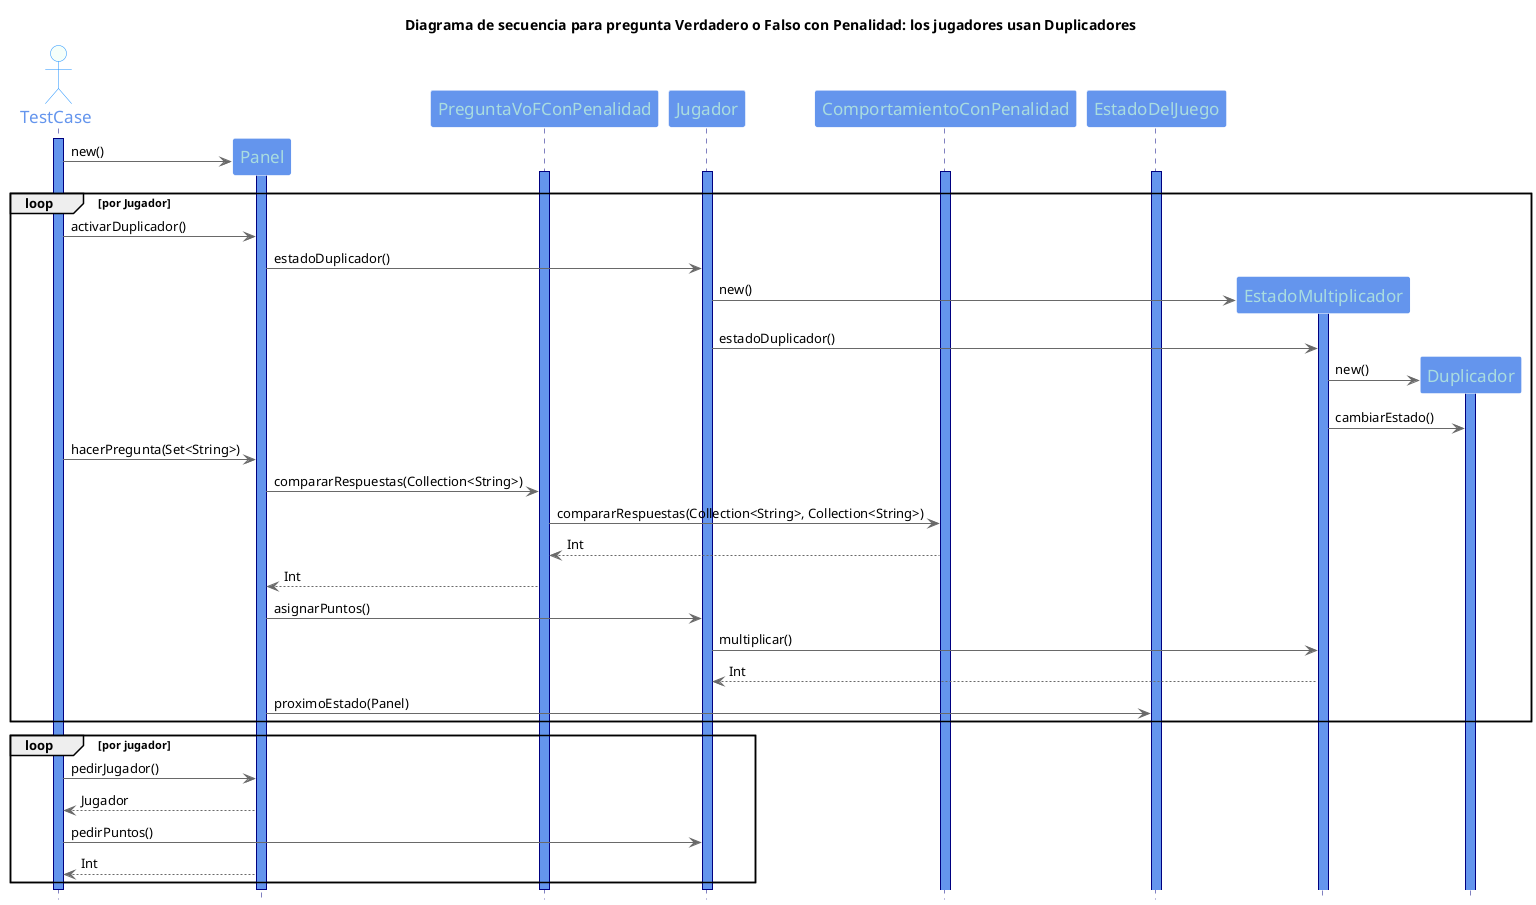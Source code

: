 @startuml

title Diagrama de secuencia para pregunta Verdadero o Falso con Penalidad: los jugadores usan Duplicadores

hide footbox
skinparam backgroundColor white

skinparam sequence {
ArrowColor DimGray
ActorBorderColor DodgerBlue
LifeLineBorderColor Navy
LifeLineBackgroundColor CornflowerBlue
ParticipantBorderColor LighSlateGray
ParticipantBackgroundColor CornflowerBlue
ParticipantFontName Impact
ParticipantFontSize 17
ParticipantFontColor #A9DCDF
ActorBackgroundColor mintCream
ActorFontColor CornflowerBlue
ActorFontSize 17
ActorFontName Aapex
}

actor TestCase
activate TestCase

create Panel
TestCase -> Panel : new()
activate Panel

Participant PreguntaVoFConPenalidad
activate PreguntaVoFConPenalidad
Participant Jugador
activate Jugador
Participant ComportamientoConPenalidad
activate ComportamientoConPenalidad
Participant EstadoDelJuego
activate EstadoDelJuego

loop por Jugador
TestCase -> Panel: activarDuplicador()
Panel -> Jugador: estadoDuplicador()
create EstadoMultiplicador
Jugador -> EstadoMultiplicador: new()
activate EstadoMultiplicador
Jugador -> EstadoMultiplicador: estadoDuplicador()
create Duplicador
EstadoMultiplicador -> Duplicador: new()
activate Duplicador
EstadoMultiplicador -> Duplicador: cambiarEstado()


TestCase -> Panel: hacerPregunta(Set<String>)
Panel -> PreguntaVoFConPenalidad: compararRespuestas(Collection<String>)
PreguntaVoFConPenalidad -> ComportamientoConPenalidad: compararRespuestas(Collection<String>, Collection<String>)
ComportamientoConPenalidad --> PreguntaVoFConPenalidad: Int
PreguntaVoFConPenalidad --> Panel: Int
Panel -> Jugador: asignarPuntos()
Jugador -> EstadoMultiplicador: multiplicar()
EstadoMultiplicador --> Jugador: Int
Panel -> EstadoDelJuego: proximoEstado(Panel)
end loop

loop por jugador
TestCase -> Panel: pedirJugador()
Panel --> TestCase: Jugador
TestCase -> Jugador: pedirPuntos()
Panel --> TestCase: Int
end loop

deactivate PreguntaVoFConPenalidad
deactivate Jugador
deactivate Panel
deactivate TestCase

@enduml